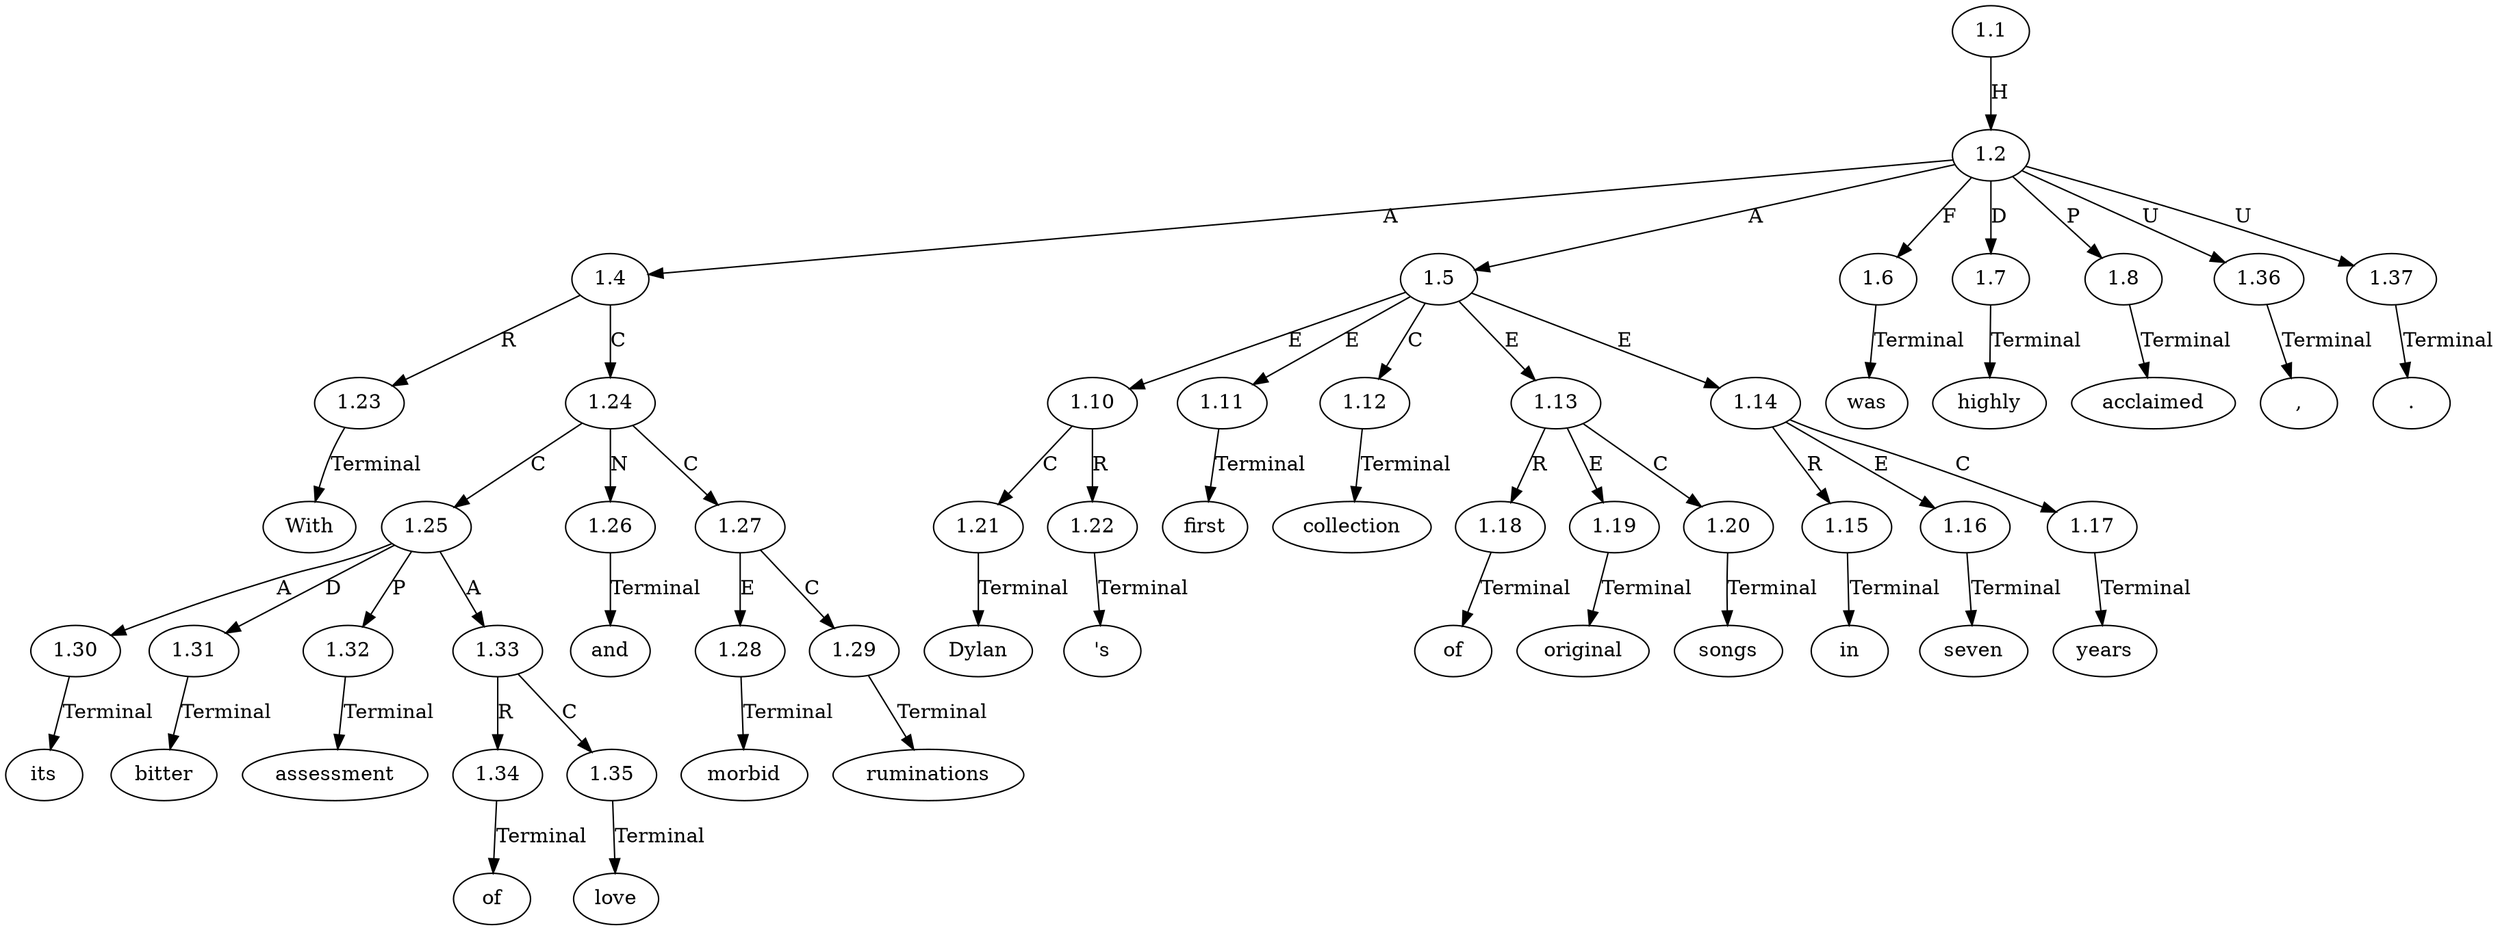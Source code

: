 // Graph
digraph {
	0.1 [label=With ordering=out]
	0.10 [label="," ordering=out]
	0.11 [label=Dylan ordering=out]
	0.12 [label="'s" ordering=out]
	0.13 [label=first ordering=out]
	0.14 [label=collection ordering=out]
	0.15 [label=of ordering=out]
	0.16 [label=original ordering=out]
	0.17 [label=songs ordering=out]
	0.18 [label=in ordering=out]
	0.19 [label=seven ordering=out]
	0.2 [label=its ordering=out]
	0.20 [label=years ordering=out]
	0.21 [label=was ordering=out]
	0.22 [label=highly ordering=out]
	0.23 [label=acclaimed ordering=out]
	0.24 [label="." ordering=out]
	0.3 [label=bitter ordering=out]
	0.4 [label=assessment ordering=out]
	0.5 [label=of ordering=out]
	0.6 [label=love ordering=out]
	0.7 [label=and ordering=out]
	0.8 [label=morbid ordering=out]
	0.9 [label=ruminations ordering=out]
	1.1 [label=1.1 ordering=out]
	1.2 [label=1.2 ordering=out]
	1.4 [label=1.4 ordering=out]
	1.5 [label=1.5 ordering=out]
	1.6 [label=1.6 ordering=out]
	1.7 [label=1.7 ordering=out]
	1.8 [label=1.8 ordering=out]
	1.10 [label=1.10 ordering=out]
	1.11 [label=1.11 ordering=out]
	1.12 [label=1.12 ordering=out]
	1.13 [label=1.13 ordering=out]
	1.14 [label=1.14 ordering=out]
	1.15 [label=1.15 ordering=out]
	1.16 [label=1.16 ordering=out]
	1.17 [label=1.17 ordering=out]
	1.18 [label=1.18 ordering=out]
	1.19 [label=1.19 ordering=out]
	1.20 [label=1.20 ordering=out]
	1.21 [label=1.21 ordering=out]
	1.22 [label=1.22 ordering=out]
	1.23 [label=1.23 ordering=out]
	1.24 [label=1.24 ordering=out]
	1.25 [label=1.25 ordering=out]
	1.26 [label=1.26 ordering=out]
	1.27 [label=1.27 ordering=out]
	1.28 [label=1.28 ordering=out]
	1.29 [label=1.29 ordering=out]
	1.30 [label=1.30 ordering=out]
	1.31 [label=1.31 ordering=out]
	1.32 [label=1.32 ordering=out]
	1.33 [label=1.33 ordering=out]
	1.34 [label=1.34 ordering=out]
	1.35 [label=1.35 ordering=out]
	1.36 [label=1.36 ordering=out]
	1.37 [label=1.37 ordering=out]
	1.1 -> 1.2 [label=H ordering=out]
	1.2 -> 1.4 [label=A ordering=out]
	1.2 -> 1.5 [label=A ordering=out]
	1.2 -> 1.6 [label=F ordering=out]
	1.2 -> 1.7 [label=D ordering=out]
	1.2 -> 1.8 [label=P ordering=out]
	1.2 -> 1.36 [label=U ordering=out]
	1.2 -> 1.37 [label=U ordering=out]
	1.4 -> 1.23 [label=R ordering=out]
	1.4 -> 1.24 [label=C ordering=out]
	1.5 -> 1.10 [label=E ordering=out]
	1.5 -> 1.11 [label=E ordering=out]
	1.5 -> 1.12 [label=C ordering=out]
	1.5 -> 1.13 [label=E ordering=out]
	1.5 -> 1.14 [label=E ordering=out]
	1.6 -> 0.21 [label=Terminal ordering=out]
	1.7 -> 0.22 [label=Terminal ordering=out]
	1.8 -> 0.23 [label=Terminal ordering=out]
	1.10 -> 1.21 [label=C ordering=out]
	1.10 -> 1.22 [label=R ordering=out]
	1.11 -> 0.13 [label=Terminal ordering=out]
	1.12 -> 0.14 [label=Terminal ordering=out]
	1.13 -> 1.18 [label=R ordering=out]
	1.13 -> 1.19 [label=E ordering=out]
	1.13 -> 1.20 [label=C ordering=out]
	1.14 -> 1.15 [label=R ordering=out]
	1.14 -> 1.16 [label=E ordering=out]
	1.14 -> 1.17 [label=C ordering=out]
	1.15 -> 0.18 [label=Terminal ordering=out]
	1.16 -> 0.19 [label=Terminal ordering=out]
	1.17 -> 0.20 [label=Terminal ordering=out]
	1.18 -> 0.15 [label=Terminal ordering=out]
	1.19 -> 0.16 [label=Terminal ordering=out]
	1.20 -> 0.17 [label=Terminal ordering=out]
	1.21 -> 0.11 [label=Terminal ordering=out]
	1.22 -> 0.12 [label=Terminal ordering=out]
	1.23 -> 0.1 [label=Terminal ordering=out]
	1.24 -> 1.25 [label=C ordering=out]
	1.24 -> 1.26 [label=N ordering=out]
	1.24 -> 1.27 [label=C ordering=out]
	1.25 -> 1.30 [label=A ordering=out]
	1.25 -> 1.31 [label=D ordering=out]
	1.25 -> 1.32 [label=P ordering=out]
	1.25 -> 1.33 [label=A ordering=out]
	1.26 -> 0.7 [label=Terminal ordering=out]
	1.27 -> 1.28 [label=E ordering=out]
	1.27 -> 1.29 [label=C ordering=out]
	1.28 -> 0.8 [label=Terminal ordering=out]
	1.29 -> 0.9 [label=Terminal ordering=out]
	1.30 -> 0.2 [label=Terminal ordering=out]
	1.31 -> 0.3 [label=Terminal ordering=out]
	1.32 -> 0.4 [label=Terminal ordering=out]
	1.33 -> 1.34 [label=R ordering=out]
	1.33 -> 1.35 [label=C ordering=out]
	1.34 -> 0.5 [label=Terminal ordering=out]
	1.35 -> 0.6 [label=Terminal ordering=out]
	1.36 -> 0.10 [label=Terminal ordering=out]
	1.37 -> 0.24 [label=Terminal ordering=out]
}
